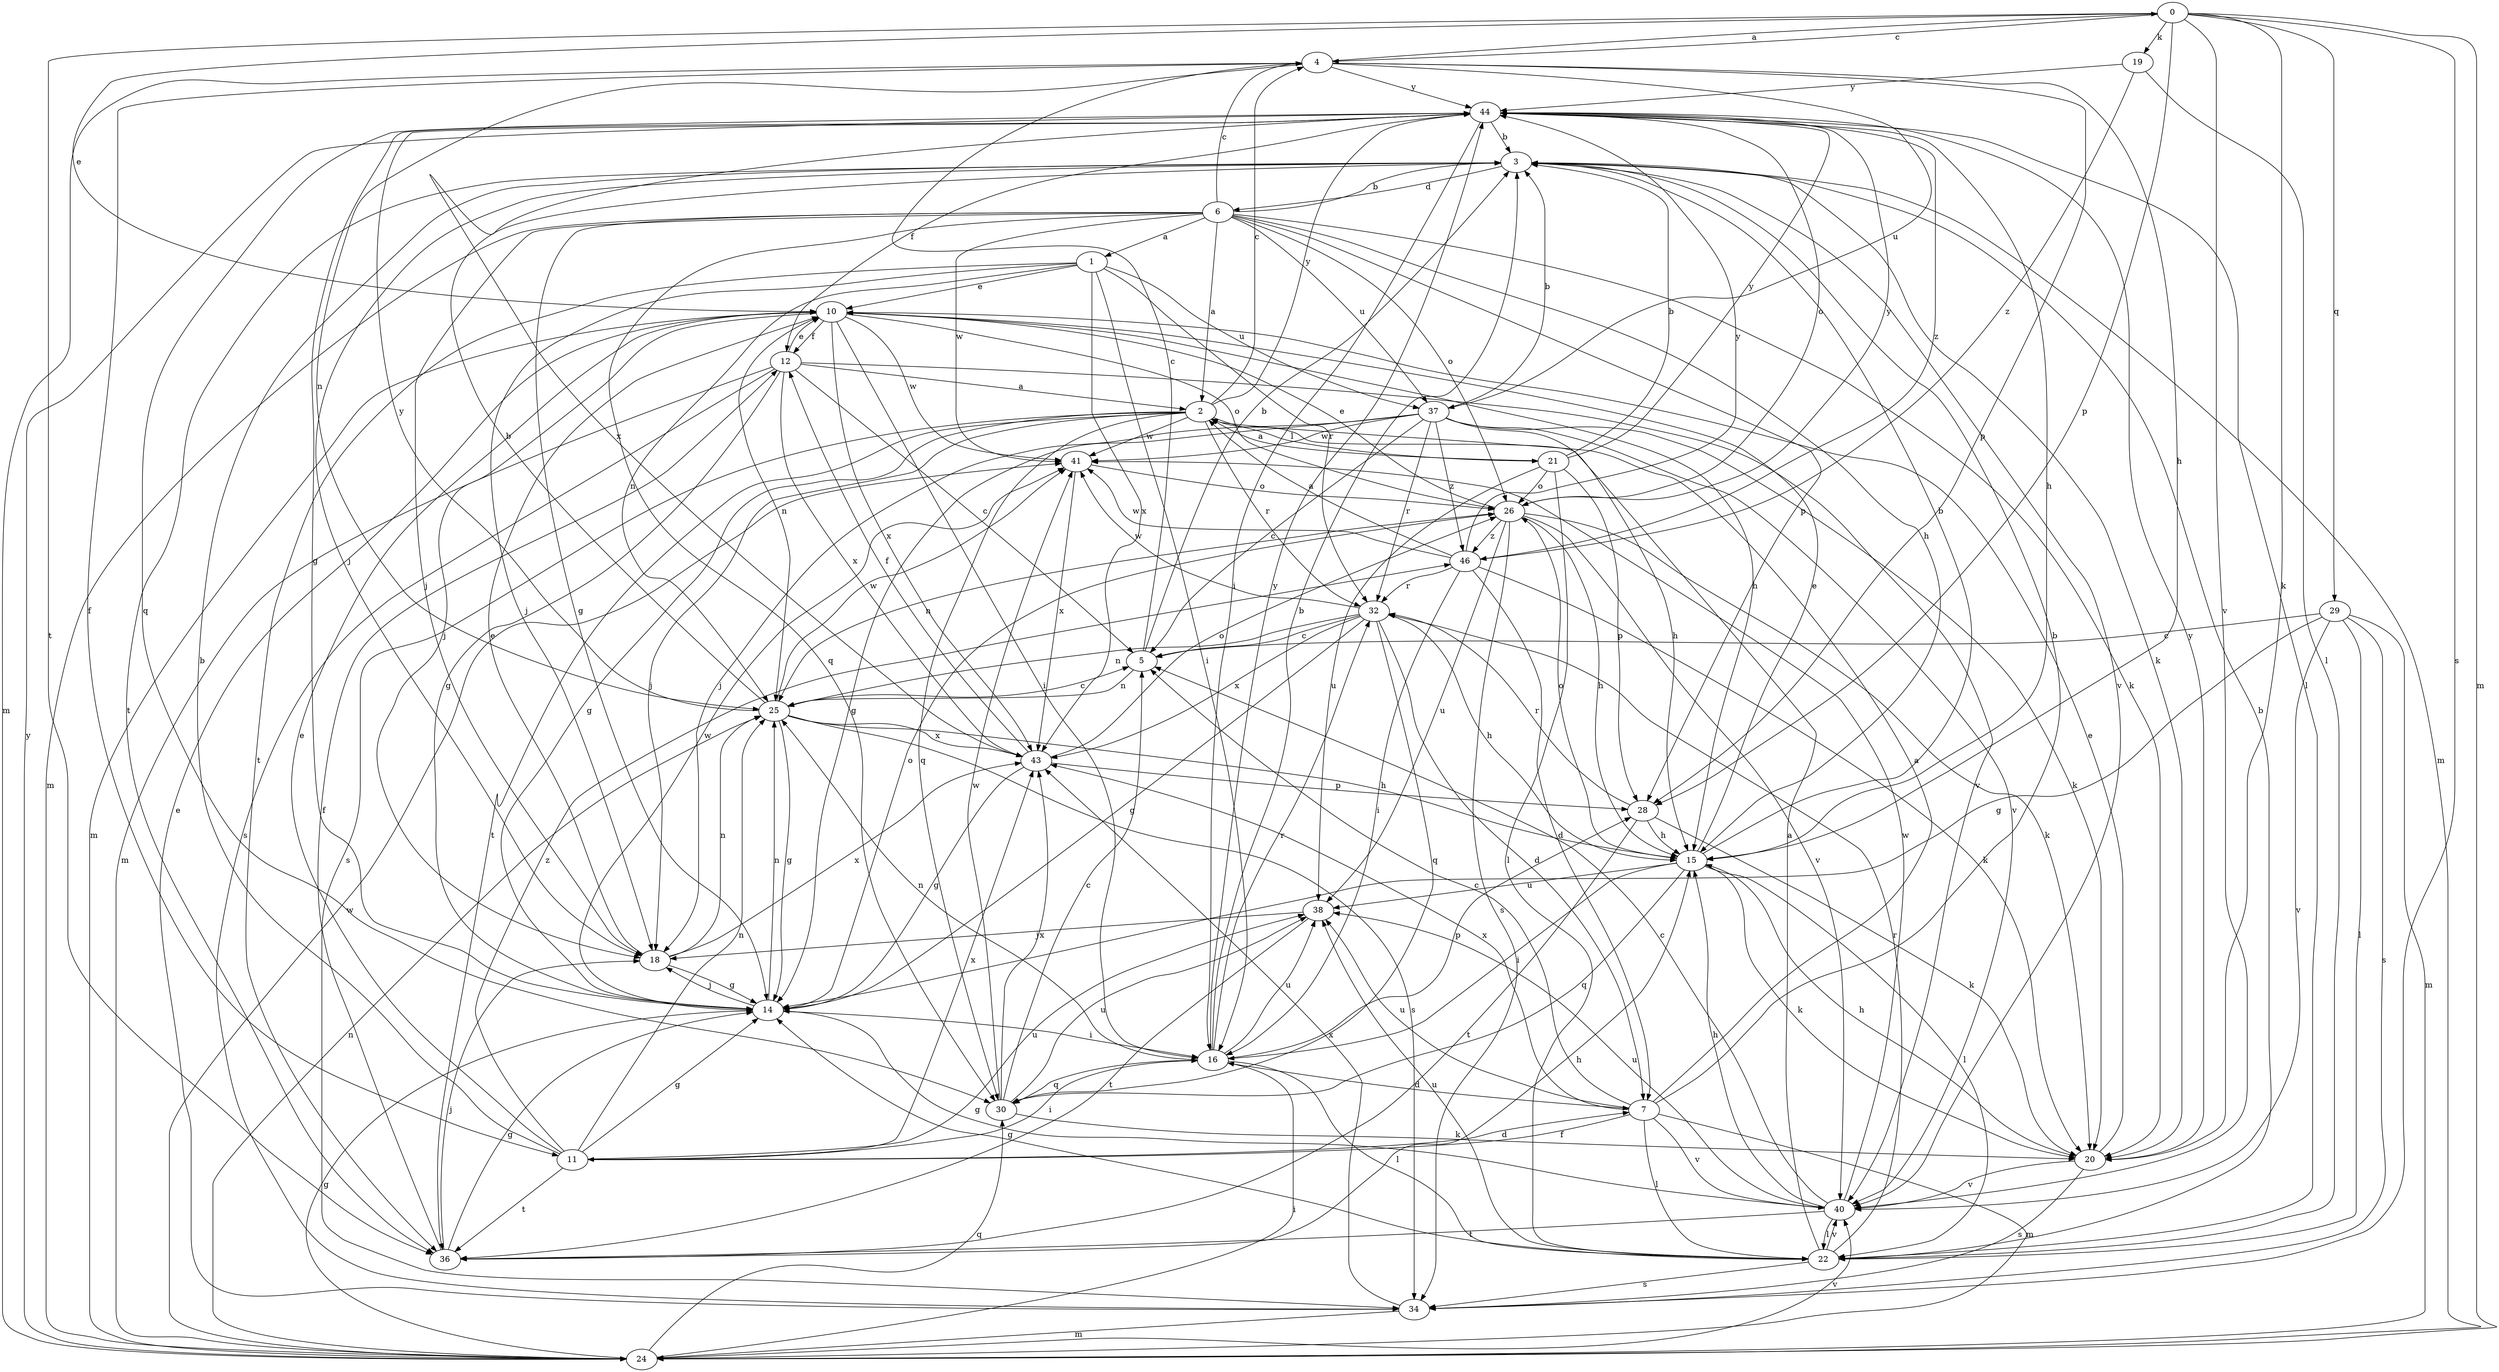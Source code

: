 strict digraph  {
0;
1;
2;
3;
4;
5;
6;
7;
10;
11;
12;
14;
15;
16;
18;
19;
20;
21;
22;
24;
25;
26;
28;
29;
30;
32;
34;
36;
37;
38;
40;
41;
43;
44;
46;
0 -> 4  [label=c];
0 -> 10  [label=e];
0 -> 19  [label=k];
0 -> 20  [label=k];
0 -> 24  [label=m];
0 -> 28  [label=p];
0 -> 29  [label=q];
0 -> 34  [label=s];
0 -> 36  [label=t];
0 -> 40  [label=v];
1 -> 10  [label=e];
1 -> 16  [label=i];
1 -> 18  [label=j];
1 -> 25  [label=n];
1 -> 32  [label=r];
1 -> 36  [label=t];
1 -> 37  [label=u];
1 -> 43  [label=x];
2 -> 4  [label=c];
2 -> 14  [label=g];
2 -> 18  [label=j];
2 -> 21  [label=l];
2 -> 30  [label=q];
2 -> 32  [label=r];
2 -> 34  [label=s];
2 -> 36  [label=t];
2 -> 41  [label=w];
2 -> 44  [label=y];
3 -> 6  [label=d];
3 -> 18  [label=j];
3 -> 20  [label=k];
3 -> 24  [label=m];
3 -> 36  [label=t];
3 -> 40  [label=v];
4 -> 0  [label=a];
4 -> 11  [label=f];
4 -> 15  [label=h];
4 -> 24  [label=m];
4 -> 25  [label=n];
4 -> 28  [label=p];
4 -> 37  [label=u];
4 -> 44  [label=y];
5 -> 3  [label=b];
5 -> 4  [label=c];
5 -> 25  [label=n];
6 -> 1  [label=a];
6 -> 2  [label=a];
6 -> 3  [label=b];
6 -> 4  [label=c];
6 -> 14  [label=g];
6 -> 15  [label=h];
6 -> 18  [label=j];
6 -> 20  [label=k];
6 -> 24  [label=m];
6 -> 26  [label=o];
6 -> 28  [label=p];
6 -> 30  [label=q];
6 -> 37  [label=u];
6 -> 41  [label=w];
7 -> 2  [label=a];
7 -> 3  [label=b];
7 -> 5  [label=c];
7 -> 11  [label=f];
7 -> 22  [label=l];
7 -> 24  [label=m];
7 -> 38  [label=u];
7 -> 40  [label=v];
7 -> 43  [label=x];
10 -> 12  [label=f];
10 -> 15  [label=h];
10 -> 16  [label=i];
10 -> 18  [label=j];
10 -> 24  [label=m];
10 -> 25  [label=n];
10 -> 26  [label=o];
10 -> 41  [label=w];
10 -> 43  [label=x];
11 -> 3  [label=b];
11 -> 7  [label=d];
11 -> 10  [label=e];
11 -> 14  [label=g];
11 -> 16  [label=i];
11 -> 25  [label=n];
11 -> 36  [label=t];
11 -> 38  [label=u];
11 -> 43  [label=x];
11 -> 46  [label=z];
12 -> 2  [label=a];
12 -> 5  [label=c];
12 -> 10  [label=e];
12 -> 14  [label=g];
12 -> 24  [label=m];
12 -> 34  [label=s];
12 -> 40  [label=v];
12 -> 43  [label=x];
14 -> 16  [label=i];
14 -> 18  [label=j];
14 -> 25  [label=n];
14 -> 26  [label=o];
14 -> 41  [label=w];
15 -> 3  [label=b];
15 -> 10  [label=e];
15 -> 16  [label=i];
15 -> 20  [label=k];
15 -> 22  [label=l];
15 -> 26  [label=o];
15 -> 30  [label=q];
15 -> 38  [label=u];
16 -> 3  [label=b];
16 -> 7  [label=d];
16 -> 22  [label=l];
16 -> 25  [label=n];
16 -> 28  [label=p];
16 -> 30  [label=q];
16 -> 32  [label=r];
16 -> 38  [label=u];
16 -> 44  [label=y];
18 -> 10  [label=e];
18 -> 14  [label=g];
18 -> 25  [label=n];
18 -> 43  [label=x];
19 -> 22  [label=l];
19 -> 44  [label=y];
19 -> 46  [label=z];
20 -> 10  [label=e];
20 -> 15  [label=h];
20 -> 34  [label=s];
20 -> 40  [label=v];
20 -> 44  [label=y];
21 -> 2  [label=a];
21 -> 3  [label=b];
21 -> 22  [label=l];
21 -> 26  [label=o];
21 -> 28  [label=p];
21 -> 38  [label=u];
21 -> 44  [label=y];
22 -> 2  [label=a];
22 -> 3  [label=b];
22 -> 14  [label=g];
22 -> 32  [label=r];
22 -> 34  [label=s];
22 -> 38  [label=u];
22 -> 40  [label=v];
24 -> 14  [label=g];
24 -> 16  [label=i];
24 -> 25  [label=n];
24 -> 30  [label=q];
24 -> 40  [label=v];
24 -> 41  [label=w];
24 -> 44  [label=y];
25 -> 3  [label=b];
25 -> 5  [label=c];
25 -> 14  [label=g];
25 -> 15  [label=h];
25 -> 34  [label=s];
25 -> 41  [label=w];
25 -> 43  [label=x];
25 -> 44  [label=y];
26 -> 10  [label=e];
26 -> 15  [label=h];
26 -> 20  [label=k];
26 -> 25  [label=n];
26 -> 34  [label=s];
26 -> 38  [label=u];
26 -> 40  [label=v];
26 -> 44  [label=y];
26 -> 46  [label=z];
28 -> 15  [label=h];
28 -> 20  [label=k];
28 -> 32  [label=r];
28 -> 36  [label=t];
29 -> 5  [label=c];
29 -> 14  [label=g];
29 -> 22  [label=l];
29 -> 24  [label=m];
29 -> 34  [label=s];
29 -> 40  [label=v];
30 -> 5  [label=c];
30 -> 20  [label=k];
30 -> 38  [label=u];
30 -> 41  [label=w];
30 -> 43  [label=x];
32 -> 5  [label=c];
32 -> 7  [label=d];
32 -> 14  [label=g];
32 -> 15  [label=h];
32 -> 25  [label=n];
32 -> 30  [label=q];
32 -> 41  [label=w];
32 -> 43  [label=x];
34 -> 10  [label=e];
34 -> 24  [label=m];
34 -> 43  [label=x];
36 -> 12  [label=f];
36 -> 14  [label=g];
36 -> 15  [label=h];
36 -> 18  [label=j];
37 -> 3  [label=b];
37 -> 5  [label=c];
37 -> 14  [label=g];
37 -> 15  [label=h];
37 -> 18  [label=j];
37 -> 20  [label=k];
37 -> 32  [label=r];
37 -> 40  [label=v];
37 -> 41  [label=w];
37 -> 46  [label=z];
38 -> 18  [label=j];
38 -> 36  [label=t];
40 -> 5  [label=c];
40 -> 14  [label=g];
40 -> 15  [label=h];
40 -> 22  [label=l];
40 -> 36  [label=t];
40 -> 38  [label=u];
40 -> 41  [label=w];
41 -> 26  [label=o];
41 -> 43  [label=x];
43 -> 12  [label=f];
43 -> 14  [label=g];
43 -> 26  [label=o];
43 -> 28  [label=p];
44 -> 3  [label=b];
44 -> 12  [label=f];
44 -> 14  [label=g];
44 -> 15  [label=h];
44 -> 16  [label=i];
44 -> 22  [label=l];
44 -> 26  [label=o];
44 -> 30  [label=q];
44 -> 43  [label=x];
44 -> 46  [label=z];
46 -> 2  [label=a];
46 -> 7  [label=d];
46 -> 16  [label=i];
46 -> 20  [label=k];
46 -> 32  [label=r];
46 -> 41  [label=w];
46 -> 44  [label=y];
}
